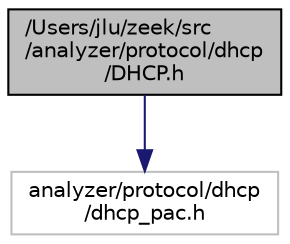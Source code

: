 digraph "/Users/jlu/zeek/src/analyzer/protocol/dhcp/DHCP.h"
{
 // LATEX_PDF_SIZE
  edge [fontname="Helvetica",fontsize="10",labelfontname="Helvetica",labelfontsize="10"];
  node [fontname="Helvetica",fontsize="10",shape=record];
  Node1 [label="/Users/jlu/zeek/src\l/analyzer/protocol/dhcp\l/DHCP.h",height=0.2,width=0.4,color="black", fillcolor="grey75", style="filled", fontcolor="black",tooltip=" "];
  Node1 -> Node2 [color="midnightblue",fontsize="10",style="solid",fontname="Helvetica"];
  Node2 [label="analyzer/protocol/dhcp\l/dhcp_pac.h",height=0.2,width=0.4,color="grey75", fillcolor="white", style="filled",tooltip=" "];
}
